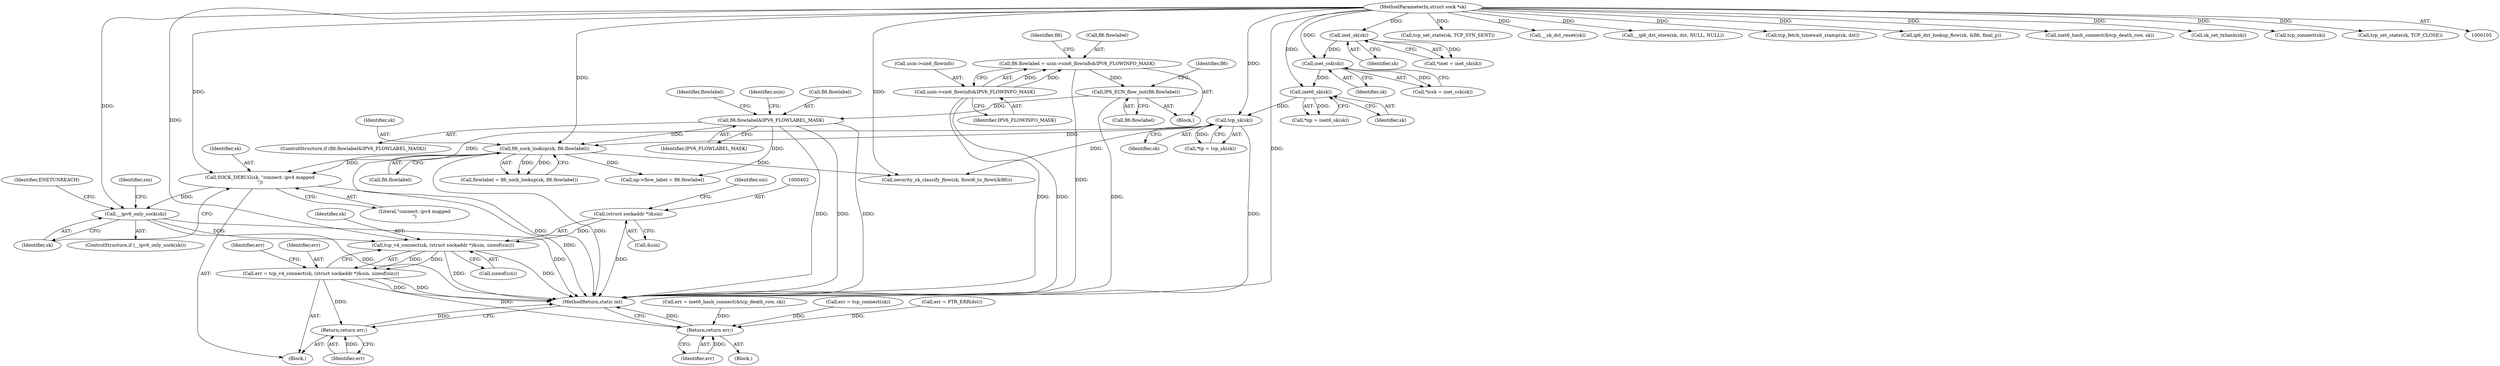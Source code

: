 digraph "0_linux_45f6fad84cc305103b28d73482b344d7f5b76f39_15@pointer" {
"1000399" [label="(Call,tcp_v4_connect(sk, (struct sockaddr *)&sin, sizeof(sin)))"];
"1000350" [label="(Call,__ipv6_only_sock(sk))"];
"1000346" [label="(Call,SOCK_DEBUG(sk, \"connect: ipv4 mapped\n\"))"];
"1000196" [label="(Call,fl6_sock_lookup(sk, fl6.flowlabel))"];
"1000134" [label="(Call,tcp_sk(sk))"];
"1000129" [label="(Call,inet6_sk(sk))"];
"1000124" [label="(Call,inet_csk(sk))"];
"1000119" [label="(Call,inet_sk(sk))"];
"1000106" [label="(MethodParameterIn,struct sock *sk)"];
"1000187" [label="(Call,fl6.flowlabel&IPV6_FLOWLABEL_MASK)"];
"1000182" [label="(Call,IP6_ECN_flow_init(fl6.flowlabel))"];
"1000173" [label="(Call,fl6.flowlabel = usin->sin6_flowinfo&IPV6_FLOWINFO_MASK)"];
"1000177" [label="(Call,usin->sin6_flowinfo&IPV6_FLOWINFO_MASK)"];
"1000401" [label="(Call,(struct sockaddr *)&sin)"];
"1000397" [label="(Call,err = tcp_v4_connect(sk, (struct sockaddr *)&sin, sizeof(sin)))"];
"1000440" [label="(Return,return err;)"];
"1000714" [label="(Return,return err;)"];
"1000399" [label="(Call,tcp_v4_connect(sk, (struct sockaddr *)&sin, sizeof(sin)))"];
"1000349" [label="(ControlStructure,if (__ipv6_only_sock(sk)))"];
"1000642" [label="(Call,tcp_set_state(sk, TCP_SYN_SENT))"];
"1000188" [label="(Call,fl6.flowlabel)"];
"1000127" [label="(Call,*np = inet6_sk(sk))"];
"1000398" [label="(Identifier,err)"];
"1000197" [label="(Identifier,sk)"];
"1000715" [label="(Identifier,err)"];
"1000400" [label="(Identifier,sk)"];
"1000174" [label="(Call,fl6.flowlabel)"];
"1000354" [label="(Identifier,ENETUNREACH)"];
"1000441" [label="(Identifier,err)"];
"1000688" [label="(Call,err = tcp_connect(sk))"];
"1000187" [label="(Call,fl6.flowlabel&IPV6_FLOWLABEL_MASK)"];
"1000129" [label="(Call,inet6_sk(sk))"];
"1000183" [label="(Call,fl6.flowlabel)"];
"1000532" [label="(Call,err = PTR_ERR(dst))"];
"1000178" [label="(Call,usin->sin6_flowinfo)"];
"1000346" [label="(Call,SOCK_DEBUG(sk, \"connect: ipv4 mapped\n\"))"];
"1000124" [label="(Call,inet_csk(sk))"];
"1000347" [label="(Identifier,sk)"];
"1000184" [label="(Identifier,fl6)"];
"1000194" [label="(Call,flowlabel = fl6_sock_lookup(sk, fl6.flowlabel))"];
"1000125" [label="(Identifier,sk)"];
"1000186" [label="(ControlStructure,if (fl6.flowlabel&IPV6_FLOWLABEL_MASK))"];
"1000109" [label="(Block,)"];
"1000348" [label="(Literal,\"connect: ipv4 mapped\n\")"];
"1000403" [label="(Call,&sin)"];
"1000327" [label="(Call,np->flow_label = fl6.flowlabel)"];
"1000181" [label="(Identifier,IPV6_FLOWINFO_MASK)"];
"1000397" [label="(Call,err = tcp_v4_connect(sk, (struct sockaddr *)&sin, sizeof(sin)))"];
"1000701" [label="(Call,__sk_dst_reset(sk))"];
"1000196" [label="(Call,fl6_sock_lookup(sk, fl6.flowlabel))"];
"1000119" [label="(Call,inet_sk(sk))"];
"1000117" [label="(Call,*inet = inet_sk(sk))"];
"1000134" [label="(Call,tcp_sk(sk))"];
"1000408" [label="(Identifier,err)"];
"1000440" [label="(Return,return err;)"];
"1000189" [label="(Identifier,fl6)"];
"1000135" [label="(Identifier,sk)"];
"1000350" [label="(Call,__ipv6_only_sock(sk))"];
"1000569" [label="(Call,__ip6_dst_store(sk, dst, NULL, NULL))"];
"1000595" [label="(Call,tcp_fetch_timewait_stamp(sk, dst))"];
"1000172" [label="(Block,)"];
"1000516" [label="(Call,security_sk_classify_flow(sk, flowi6_to_flowi(&fl6)))"];
"1000405" [label="(Call,sizeof(sin))"];
"1000195" [label="(Identifier,flowlabel)"];
"1000120" [label="(Identifier,sk)"];
"1000173" [label="(Call,fl6.flowlabel = usin->sin6_flowinfo&IPV6_FLOWINFO_MASK)"];
"1000182" [label="(Call,IP6_ECN_flow_init(fl6.flowlabel))"];
"1000122" [label="(Call,*icsk = inet_csk(sk))"];
"1000406" [label="(Identifier,sin)"];
"1000106" [label="(MethodParameterIn,struct sock *sk)"];
"1000714" [label="(Return,return err;)"];
"1000645" [label="(Call,err = inet6_hash_connect(&tcp_death_row, sk))"];
"1000198" [label="(Call,fl6.flowlabel)"];
"1000523" [label="(Call,ip6_dst_lookup_flow(sk, &fl6, final_p))"];
"1000647" [label="(Call,inet6_hash_connect(&tcp_death_row, sk))"];
"1000191" [label="(Identifier,IPV6_FLOWLABEL_MASK)"];
"1000357" [label="(Identifier,sin)"];
"1000132" [label="(Call,*tp = tcp_sk(sk))"];
"1000654" [label="(Call,sk_set_txhash(sk))"];
"1000177" [label="(Call,usin->sin6_flowinfo&IPV6_FLOWINFO_MASK)"];
"1000130" [label="(Identifier,sk)"];
"1000338" [label="(Block,)"];
"1000690" [label="(Call,tcp_connect(sk))"];
"1000716" [label="(MethodReturn,static int)"];
"1000213" [label="(Identifier,usin)"];
"1000401" [label="(Call,(struct sockaddr *)&sin)"];
"1000351" [label="(Identifier,sk)"];
"1000698" [label="(Call,tcp_set_state(sk, TCP_CLOSE))"];
"1000399" -> "1000397"  [label="AST: "];
"1000399" -> "1000405"  [label="CFG: "];
"1000400" -> "1000399"  [label="AST: "];
"1000401" -> "1000399"  [label="AST: "];
"1000405" -> "1000399"  [label="AST: "];
"1000397" -> "1000399"  [label="CFG: "];
"1000399" -> "1000716"  [label="DDG: "];
"1000399" -> "1000716"  [label="DDG: "];
"1000399" -> "1000397"  [label="DDG: "];
"1000399" -> "1000397"  [label="DDG: "];
"1000350" -> "1000399"  [label="DDG: "];
"1000106" -> "1000399"  [label="DDG: "];
"1000401" -> "1000399"  [label="DDG: "];
"1000350" -> "1000349"  [label="AST: "];
"1000350" -> "1000351"  [label="CFG: "];
"1000351" -> "1000350"  [label="AST: "];
"1000354" -> "1000350"  [label="CFG: "];
"1000357" -> "1000350"  [label="CFG: "];
"1000350" -> "1000716"  [label="DDG: "];
"1000350" -> "1000716"  [label="DDG: "];
"1000346" -> "1000350"  [label="DDG: "];
"1000106" -> "1000350"  [label="DDG: "];
"1000346" -> "1000338"  [label="AST: "];
"1000346" -> "1000348"  [label="CFG: "];
"1000347" -> "1000346"  [label="AST: "];
"1000348" -> "1000346"  [label="AST: "];
"1000351" -> "1000346"  [label="CFG: "];
"1000346" -> "1000716"  [label="DDG: "];
"1000196" -> "1000346"  [label="DDG: "];
"1000134" -> "1000346"  [label="DDG: "];
"1000106" -> "1000346"  [label="DDG: "];
"1000196" -> "1000194"  [label="AST: "];
"1000196" -> "1000198"  [label="CFG: "];
"1000197" -> "1000196"  [label="AST: "];
"1000198" -> "1000196"  [label="AST: "];
"1000194" -> "1000196"  [label="CFG: "];
"1000196" -> "1000716"  [label="DDG: "];
"1000196" -> "1000716"  [label="DDG: "];
"1000196" -> "1000194"  [label="DDG: "];
"1000196" -> "1000194"  [label="DDG: "];
"1000134" -> "1000196"  [label="DDG: "];
"1000106" -> "1000196"  [label="DDG: "];
"1000187" -> "1000196"  [label="DDG: "];
"1000196" -> "1000327"  [label="DDG: "];
"1000196" -> "1000516"  [label="DDG: "];
"1000134" -> "1000132"  [label="AST: "];
"1000134" -> "1000135"  [label="CFG: "];
"1000135" -> "1000134"  [label="AST: "];
"1000132" -> "1000134"  [label="CFG: "];
"1000134" -> "1000716"  [label="DDG: "];
"1000134" -> "1000132"  [label="DDG: "];
"1000129" -> "1000134"  [label="DDG: "];
"1000106" -> "1000134"  [label="DDG: "];
"1000134" -> "1000516"  [label="DDG: "];
"1000129" -> "1000127"  [label="AST: "];
"1000129" -> "1000130"  [label="CFG: "];
"1000130" -> "1000129"  [label="AST: "];
"1000127" -> "1000129"  [label="CFG: "];
"1000129" -> "1000127"  [label="DDG: "];
"1000124" -> "1000129"  [label="DDG: "];
"1000106" -> "1000129"  [label="DDG: "];
"1000124" -> "1000122"  [label="AST: "];
"1000124" -> "1000125"  [label="CFG: "];
"1000125" -> "1000124"  [label="AST: "];
"1000122" -> "1000124"  [label="CFG: "];
"1000124" -> "1000122"  [label="DDG: "];
"1000119" -> "1000124"  [label="DDG: "];
"1000106" -> "1000124"  [label="DDG: "];
"1000119" -> "1000117"  [label="AST: "];
"1000119" -> "1000120"  [label="CFG: "];
"1000120" -> "1000119"  [label="AST: "];
"1000117" -> "1000119"  [label="CFG: "];
"1000119" -> "1000117"  [label="DDG: "];
"1000106" -> "1000119"  [label="DDG: "];
"1000106" -> "1000105"  [label="AST: "];
"1000106" -> "1000716"  [label="DDG: "];
"1000106" -> "1000516"  [label="DDG: "];
"1000106" -> "1000523"  [label="DDG: "];
"1000106" -> "1000569"  [label="DDG: "];
"1000106" -> "1000595"  [label="DDG: "];
"1000106" -> "1000642"  [label="DDG: "];
"1000106" -> "1000647"  [label="DDG: "];
"1000106" -> "1000654"  [label="DDG: "];
"1000106" -> "1000690"  [label="DDG: "];
"1000106" -> "1000698"  [label="DDG: "];
"1000106" -> "1000701"  [label="DDG: "];
"1000187" -> "1000186"  [label="AST: "];
"1000187" -> "1000191"  [label="CFG: "];
"1000188" -> "1000187"  [label="AST: "];
"1000191" -> "1000187"  [label="AST: "];
"1000195" -> "1000187"  [label="CFG: "];
"1000213" -> "1000187"  [label="CFG: "];
"1000187" -> "1000716"  [label="DDG: "];
"1000187" -> "1000716"  [label="DDG: "];
"1000187" -> "1000716"  [label="DDG: "];
"1000182" -> "1000187"  [label="DDG: "];
"1000187" -> "1000327"  [label="DDG: "];
"1000182" -> "1000172"  [label="AST: "];
"1000182" -> "1000183"  [label="CFG: "];
"1000183" -> "1000182"  [label="AST: "];
"1000189" -> "1000182"  [label="CFG: "];
"1000182" -> "1000716"  [label="DDG: "];
"1000173" -> "1000182"  [label="DDG: "];
"1000173" -> "1000172"  [label="AST: "];
"1000173" -> "1000177"  [label="CFG: "];
"1000174" -> "1000173"  [label="AST: "];
"1000177" -> "1000173"  [label="AST: "];
"1000184" -> "1000173"  [label="CFG: "];
"1000173" -> "1000716"  [label="DDG: "];
"1000177" -> "1000173"  [label="DDG: "];
"1000177" -> "1000173"  [label="DDG: "];
"1000177" -> "1000181"  [label="CFG: "];
"1000178" -> "1000177"  [label="AST: "];
"1000181" -> "1000177"  [label="AST: "];
"1000177" -> "1000716"  [label="DDG: "];
"1000177" -> "1000716"  [label="DDG: "];
"1000401" -> "1000403"  [label="CFG: "];
"1000402" -> "1000401"  [label="AST: "];
"1000403" -> "1000401"  [label="AST: "];
"1000406" -> "1000401"  [label="CFG: "];
"1000401" -> "1000716"  [label="DDG: "];
"1000397" -> "1000338"  [label="AST: "];
"1000398" -> "1000397"  [label="AST: "];
"1000408" -> "1000397"  [label="CFG: "];
"1000397" -> "1000716"  [label="DDG: "];
"1000397" -> "1000716"  [label="DDG: "];
"1000397" -> "1000440"  [label="DDG: "];
"1000397" -> "1000714"  [label="DDG: "];
"1000440" -> "1000338"  [label="AST: "];
"1000440" -> "1000441"  [label="CFG: "];
"1000441" -> "1000440"  [label="AST: "];
"1000716" -> "1000440"  [label="CFG: "];
"1000440" -> "1000716"  [label="DDG: "];
"1000441" -> "1000440"  [label="DDG: "];
"1000714" -> "1000109"  [label="AST: "];
"1000714" -> "1000715"  [label="CFG: "];
"1000715" -> "1000714"  [label="AST: "];
"1000716" -> "1000714"  [label="CFG: "];
"1000714" -> "1000716"  [label="DDG: "];
"1000715" -> "1000714"  [label="DDG: "];
"1000532" -> "1000714"  [label="DDG: "];
"1000645" -> "1000714"  [label="DDG: "];
"1000688" -> "1000714"  [label="DDG: "];
}
